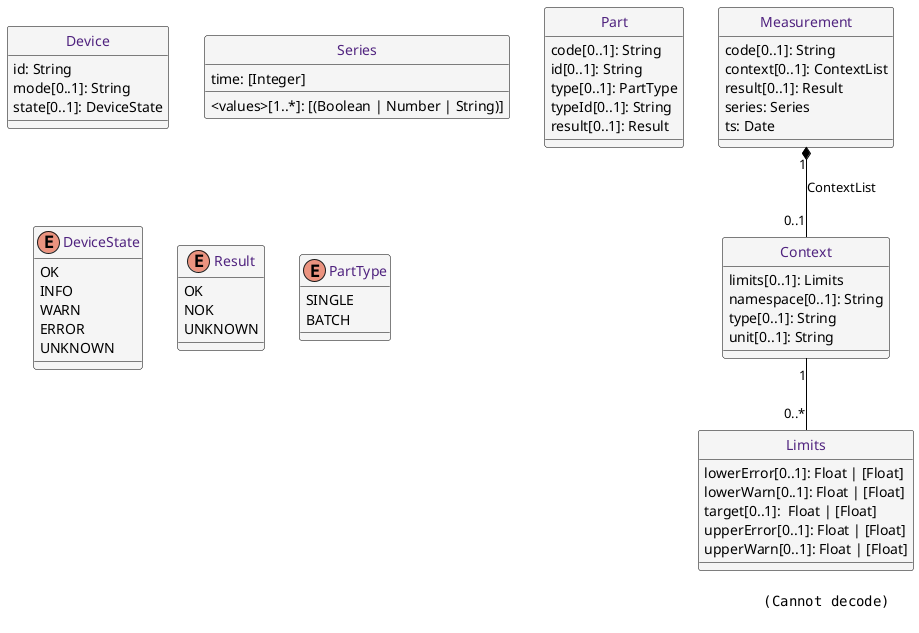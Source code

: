 @startuml

skinparam class {
	BorderColor black
	FontColor #50237f
	BackgroundColor #f5f5f5
	ArrowColor black
}
hide class circle

skinparam stereotype {
	CBackgroundColor white
	EBackgroundColor white
}

skinparam legend {
	BorderColor white
	BackgroundColor white
}

class Device {
	id: String
	mode[0..1]: String
	state[0..1]: DeviceState
}

class Measurement {
	code[0..1]: String
	context[0..1]: ContextList
	result[0..1]: Result
	series: Series
	ts: Date
}

class Context {
	limits[0..1]: Limits
	namespace[0..1]: String
	type[0..1]: String
	unit[0..1]: String
}

class Limits {
	lowerError[0..1]: Float | [Float]
	lowerWarn[0..1]: Float | [Float]
	target[0..1]:  Float | [Float]
	upperError[0..1]: Float | [Float]
	upperWarn[0..1]: Float | [Float]
}

class Series {
	time: [Integer]
	<values>[1..*]: [(Boolean | Number | String)]
}

class Part {
	code[0..1]: String
	id[0..1]: String
	type[0..1]: PartType
	typeId[0..1]: String
	result[0..1]: Result
}

enum DeviceState {
	OK
	INFO
	WARN
	ERROR
	UNKNOWN
}

enum Result {
	OK
	NOK
	UNKNOWN
}

enum PartType {
	SINGLE
	BATCH
}

Measurement "1" *-- "0..1" Context : ContextList
Context "1" -- "0..*" Limits


sprite $aggregation jar:archimate/aggregation
sprite $composition jar:archimate/composition
sprite $specialisation jar:archimate/specialisation
sprite $association jar:archimate/association
sprite $object      jar:archimate/object

legend right
<img:legend.svg>
endlegend

@enduml